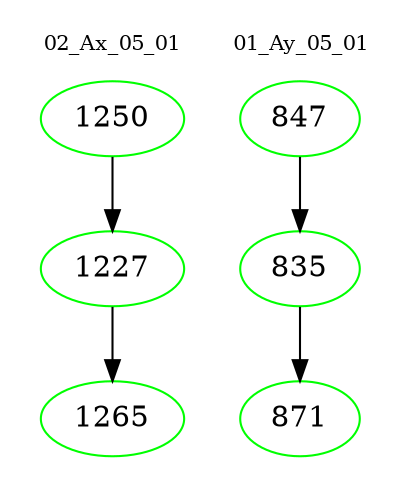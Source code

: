 digraph{
subgraph cluster_0 {
color = white
label = "02_Ax_05_01";
fontsize=10;
T0_1250 [label="1250", color="green"]
T0_1250 -> T0_1227 [color="black"]
T0_1227 [label="1227", color="green"]
T0_1227 -> T0_1265 [color="black"]
T0_1265 [label="1265", color="green"]
}
subgraph cluster_1 {
color = white
label = "01_Ay_05_01";
fontsize=10;
T1_847 [label="847", color="green"]
T1_847 -> T1_835 [color="black"]
T1_835 [label="835", color="green"]
T1_835 -> T1_871 [color="black"]
T1_871 [label="871", color="green"]
}
}
